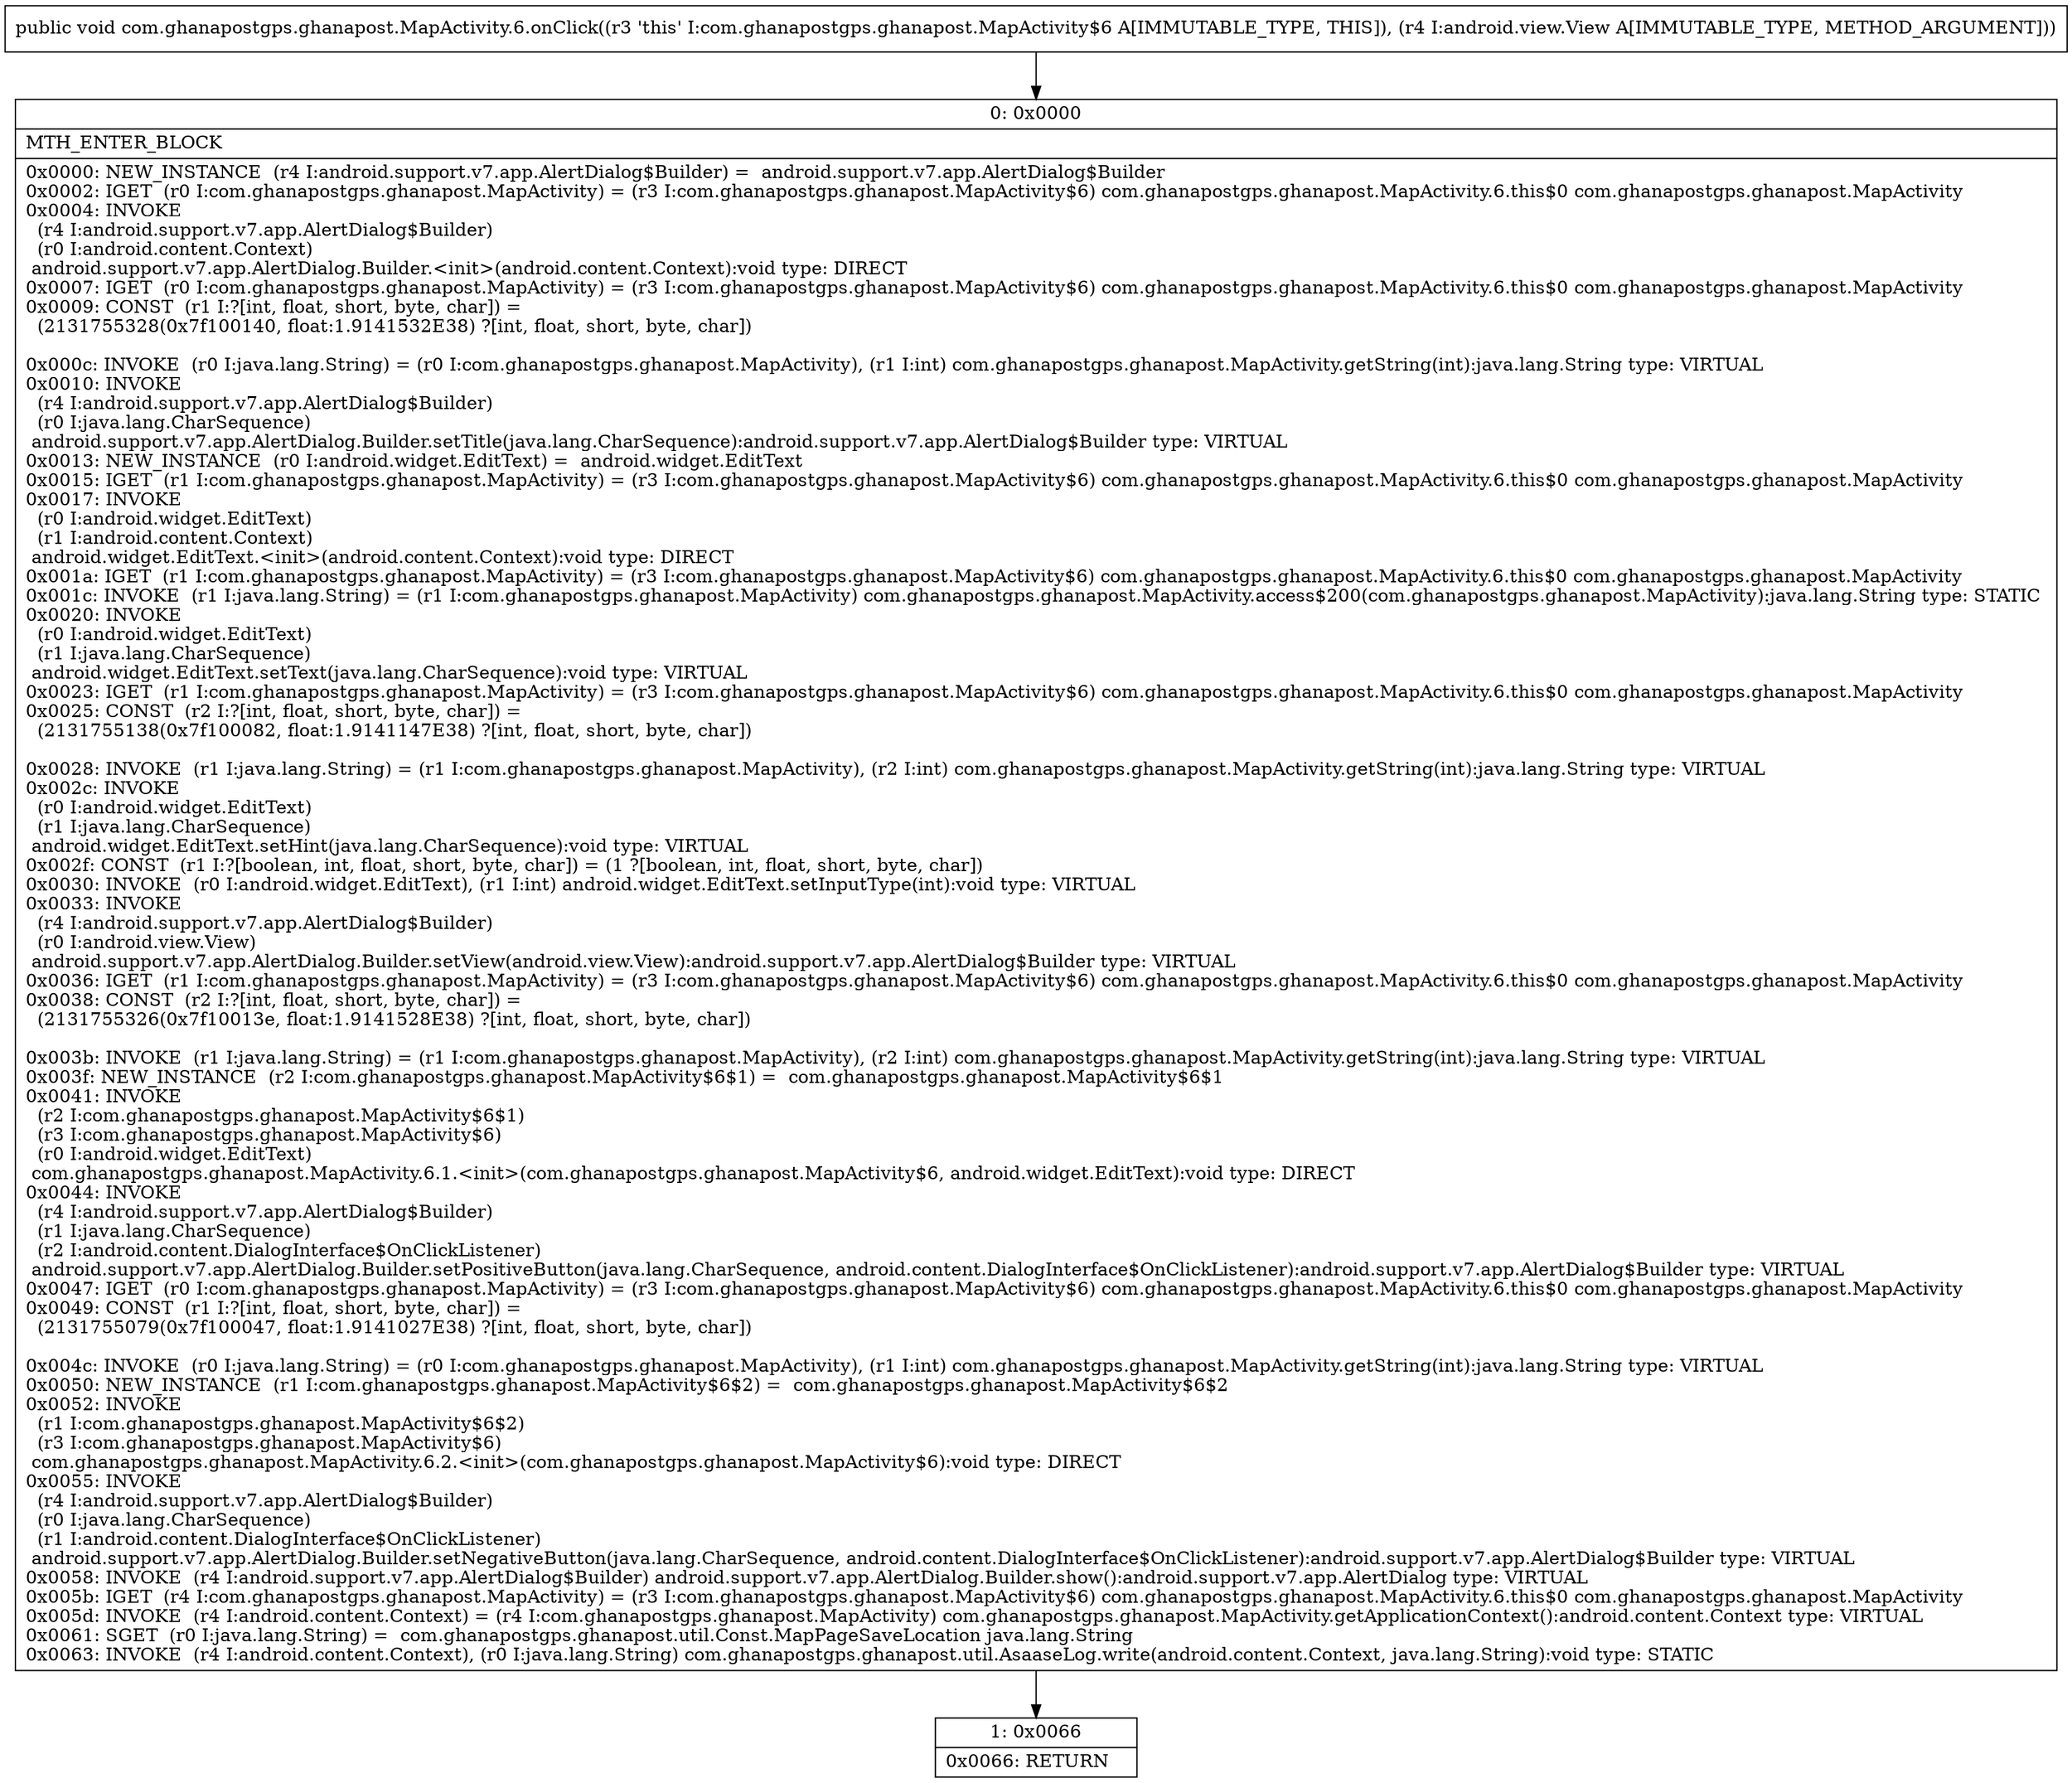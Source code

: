 digraph "CFG forcom.ghanapostgps.ghanapost.MapActivity.6.onClick(Landroid\/view\/View;)V" {
Node_0 [shape=record,label="{0\:\ 0x0000|MTH_ENTER_BLOCK\l|0x0000: NEW_INSTANCE  (r4 I:android.support.v7.app.AlertDialog$Builder) =  android.support.v7.app.AlertDialog$Builder \l0x0002: IGET  (r0 I:com.ghanapostgps.ghanapost.MapActivity) = (r3 I:com.ghanapostgps.ghanapost.MapActivity$6) com.ghanapostgps.ghanapost.MapActivity.6.this$0 com.ghanapostgps.ghanapost.MapActivity \l0x0004: INVOKE  \l  (r4 I:android.support.v7.app.AlertDialog$Builder)\l  (r0 I:android.content.Context)\l android.support.v7.app.AlertDialog.Builder.\<init\>(android.content.Context):void type: DIRECT \l0x0007: IGET  (r0 I:com.ghanapostgps.ghanapost.MapActivity) = (r3 I:com.ghanapostgps.ghanapost.MapActivity$6) com.ghanapostgps.ghanapost.MapActivity.6.this$0 com.ghanapostgps.ghanapost.MapActivity \l0x0009: CONST  (r1 I:?[int, float, short, byte, char]) = \l  (2131755328(0x7f100140, float:1.9141532E38) ?[int, float, short, byte, char])\l \l0x000c: INVOKE  (r0 I:java.lang.String) = (r0 I:com.ghanapostgps.ghanapost.MapActivity), (r1 I:int) com.ghanapostgps.ghanapost.MapActivity.getString(int):java.lang.String type: VIRTUAL \l0x0010: INVOKE  \l  (r4 I:android.support.v7.app.AlertDialog$Builder)\l  (r0 I:java.lang.CharSequence)\l android.support.v7.app.AlertDialog.Builder.setTitle(java.lang.CharSequence):android.support.v7.app.AlertDialog$Builder type: VIRTUAL \l0x0013: NEW_INSTANCE  (r0 I:android.widget.EditText) =  android.widget.EditText \l0x0015: IGET  (r1 I:com.ghanapostgps.ghanapost.MapActivity) = (r3 I:com.ghanapostgps.ghanapost.MapActivity$6) com.ghanapostgps.ghanapost.MapActivity.6.this$0 com.ghanapostgps.ghanapost.MapActivity \l0x0017: INVOKE  \l  (r0 I:android.widget.EditText)\l  (r1 I:android.content.Context)\l android.widget.EditText.\<init\>(android.content.Context):void type: DIRECT \l0x001a: IGET  (r1 I:com.ghanapostgps.ghanapost.MapActivity) = (r3 I:com.ghanapostgps.ghanapost.MapActivity$6) com.ghanapostgps.ghanapost.MapActivity.6.this$0 com.ghanapostgps.ghanapost.MapActivity \l0x001c: INVOKE  (r1 I:java.lang.String) = (r1 I:com.ghanapostgps.ghanapost.MapActivity) com.ghanapostgps.ghanapost.MapActivity.access$200(com.ghanapostgps.ghanapost.MapActivity):java.lang.String type: STATIC \l0x0020: INVOKE  \l  (r0 I:android.widget.EditText)\l  (r1 I:java.lang.CharSequence)\l android.widget.EditText.setText(java.lang.CharSequence):void type: VIRTUAL \l0x0023: IGET  (r1 I:com.ghanapostgps.ghanapost.MapActivity) = (r3 I:com.ghanapostgps.ghanapost.MapActivity$6) com.ghanapostgps.ghanapost.MapActivity.6.this$0 com.ghanapostgps.ghanapost.MapActivity \l0x0025: CONST  (r2 I:?[int, float, short, byte, char]) = \l  (2131755138(0x7f100082, float:1.9141147E38) ?[int, float, short, byte, char])\l \l0x0028: INVOKE  (r1 I:java.lang.String) = (r1 I:com.ghanapostgps.ghanapost.MapActivity), (r2 I:int) com.ghanapostgps.ghanapost.MapActivity.getString(int):java.lang.String type: VIRTUAL \l0x002c: INVOKE  \l  (r0 I:android.widget.EditText)\l  (r1 I:java.lang.CharSequence)\l android.widget.EditText.setHint(java.lang.CharSequence):void type: VIRTUAL \l0x002f: CONST  (r1 I:?[boolean, int, float, short, byte, char]) = (1 ?[boolean, int, float, short, byte, char]) \l0x0030: INVOKE  (r0 I:android.widget.EditText), (r1 I:int) android.widget.EditText.setInputType(int):void type: VIRTUAL \l0x0033: INVOKE  \l  (r4 I:android.support.v7.app.AlertDialog$Builder)\l  (r0 I:android.view.View)\l android.support.v7.app.AlertDialog.Builder.setView(android.view.View):android.support.v7.app.AlertDialog$Builder type: VIRTUAL \l0x0036: IGET  (r1 I:com.ghanapostgps.ghanapost.MapActivity) = (r3 I:com.ghanapostgps.ghanapost.MapActivity$6) com.ghanapostgps.ghanapost.MapActivity.6.this$0 com.ghanapostgps.ghanapost.MapActivity \l0x0038: CONST  (r2 I:?[int, float, short, byte, char]) = \l  (2131755326(0x7f10013e, float:1.9141528E38) ?[int, float, short, byte, char])\l \l0x003b: INVOKE  (r1 I:java.lang.String) = (r1 I:com.ghanapostgps.ghanapost.MapActivity), (r2 I:int) com.ghanapostgps.ghanapost.MapActivity.getString(int):java.lang.String type: VIRTUAL \l0x003f: NEW_INSTANCE  (r2 I:com.ghanapostgps.ghanapost.MapActivity$6$1) =  com.ghanapostgps.ghanapost.MapActivity$6$1 \l0x0041: INVOKE  \l  (r2 I:com.ghanapostgps.ghanapost.MapActivity$6$1)\l  (r3 I:com.ghanapostgps.ghanapost.MapActivity$6)\l  (r0 I:android.widget.EditText)\l com.ghanapostgps.ghanapost.MapActivity.6.1.\<init\>(com.ghanapostgps.ghanapost.MapActivity$6, android.widget.EditText):void type: DIRECT \l0x0044: INVOKE  \l  (r4 I:android.support.v7.app.AlertDialog$Builder)\l  (r1 I:java.lang.CharSequence)\l  (r2 I:android.content.DialogInterface$OnClickListener)\l android.support.v7.app.AlertDialog.Builder.setPositiveButton(java.lang.CharSequence, android.content.DialogInterface$OnClickListener):android.support.v7.app.AlertDialog$Builder type: VIRTUAL \l0x0047: IGET  (r0 I:com.ghanapostgps.ghanapost.MapActivity) = (r3 I:com.ghanapostgps.ghanapost.MapActivity$6) com.ghanapostgps.ghanapost.MapActivity.6.this$0 com.ghanapostgps.ghanapost.MapActivity \l0x0049: CONST  (r1 I:?[int, float, short, byte, char]) = \l  (2131755079(0x7f100047, float:1.9141027E38) ?[int, float, short, byte, char])\l \l0x004c: INVOKE  (r0 I:java.lang.String) = (r0 I:com.ghanapostgps.ghanapost.MapActivity), (r1 I:int) com.ghanapostgps.ghanapost.MapActivity.getString(int):java.lang.String type: VIRTUAL \l0x0050: NEW_INSTANCE  (r1 I:com.ghanapostgps.ghanapost.MapActivity$6$2) =  com.ghanapostgps.ghanapost.MapActivity$6$2 \l0x0052: INVOKE  \l  (r1 I:com.ghanapostgps.ghanapost.MapActivity$6$2)\l  (r3 I:com.ghanapostgps.ghanapost.MapActivity$6)\l com.ghanapostgps.ghanapost.MapActivity.6.2.\<init\>(com.ghanapostgps.ghanapost.MapActivity$6):void type: DIRECT \l0x0055: INVOKE  \l  (r4 I:android.support.v7.app.AlertDialog$Builder)\l  (r0 I:java.lang.CharSequence)\l  (r1 I:android.content.DialogInterface$OnClickListener)\l android.support.v7.app.AlertDialog.Builder.setNegativeButton(java.lang.CharSequence, android.content.DialogInterface$OnClickListener):android.support.v7.app.AlertDialog$Builder type: VIRTUAL \l0x0058: INVOKE  (r4 I:android.support.v7.app.AlertDialog$Builder) android.support.v7.app.AlertDialog.Builder.show():android.support.v7.app.AlertDialog type: VIRTUAL \l0x005b: IGET  (r4 I:com.ghanapostgps.ghanapost.MapActivity) = (r3 I:com.ghanapostgps.ghanapost.MapActivity$6) com.ghanapostgps.ghanapost.MapActivity.6.this$0 com.ghanapostgps.ghanapost.MapActivity \l0x005d: INVOKE  (r4 I:android.content.Context) = (r4 I:com.ghanapostgps.ghanapost.MapActivity) com.ghanapostgps.ghanapost.MapActivity.getApplicationContext():android.content.Context type: VIRTUAL \l0x0061: SGET  (r0 I:java.lang.String) =  com.ghanapostgps.ghanapost.util.Const.MapPageSaveLocation java.lang.String \l0x0063: INVOKE  (r4 I:android.content.Context), (r0 I:java.lang.String) com.ghanapostgps.ghanapost.util.AsaaseLog.write(android.content.Context, java.lang.String):void type: STATIC \l}"];
Node_1 [shape=record,label="{1\:\ 0x0066|0x0066: RETURN   \l}"];
MethodNode[shape=record,label="{public void com.ghanapostgps.ghanapost.MapActivity.6.onClick((r3 'this' I:com.ghanapostgps.ghanapost.MapActivity$6 A[IMMUTABLE_TYPE, THIS]), (r4 I:android.view.View A[IMMUTABLE_TYPE, METHOD_ARGUMENT])) }"];
MethodNode -> Node_0;
Node_0 -> Node_1;
}

